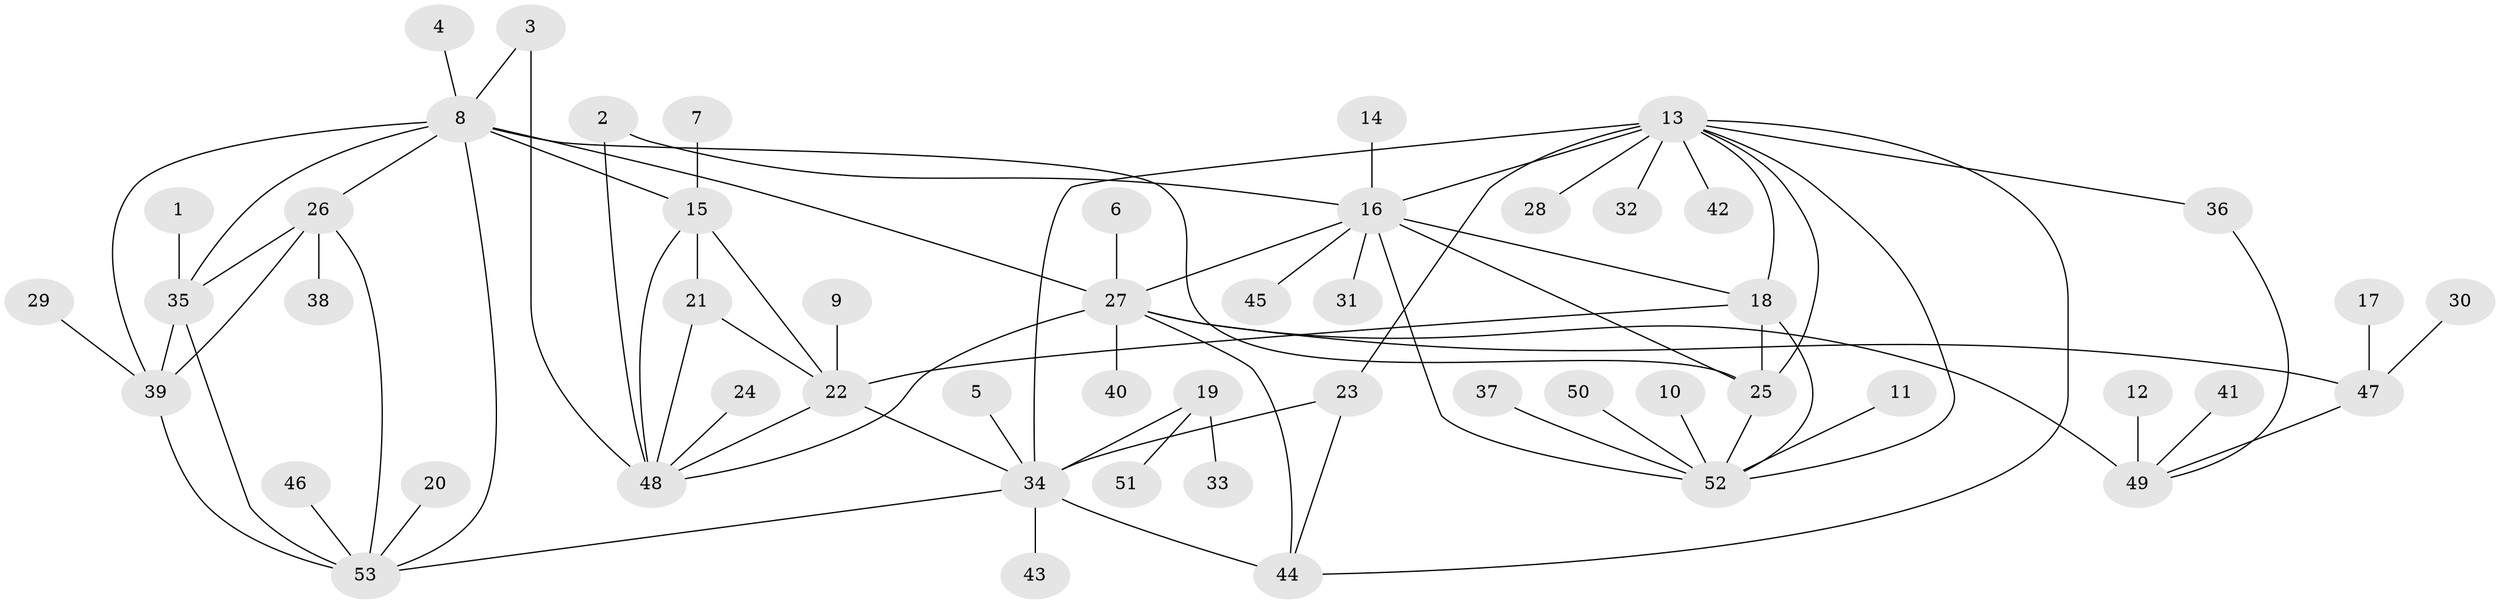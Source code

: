 // original degree distribution, {8: 0.03773584905660377, 5: 0.02830188679245283, 7: 0.0660377358490566, 6: 0.05660377358490566, 10: 0.02830188679245283, 9: 0.02830188679245283, 1: 0.6037735849056604, 2: 0.11320754716981132, 3: 0.02830188679245283, 4: 0.009433962264150943}
// Generated by graph-tools (version 1.1) at 2025/50/03/09/25 03:50:33]
// undirected, 53 vertices, 80 edges
graph export_dot {
graph [start="1"]
  node [color=gray90,style=filled];
  1;
  2;
  3;
  4;
  5;
  6;
  7;
  8;
  9;
  10;
  11;
  12;
  13;
  14;
  15;
  16;
  17;
  18;
  19;
  20;
  21;
  22;
  23;
  24;
  25;
  26;
  27;
  28;
  29;
  30;
  31;
  32;
  33;
  34;
  35;
  36;
  37;
  38;
  39;
  40;
  41;
  42;
  43;
  44;
  45;
  46;
  47;
  48;
  49;
  50;
  51;
  52;
  53;
  1 -- 35 [weight=1.0];
  2 -- 16 [weight=1.0];
  2 -- 48 [weight=1.0];
  3 -- 8 [weight=1.0];
  3 -- 48 [weight=1.0];
  4 -- 8 [weight=1.0];
  5 -- 34 [weight=1.0];
  6 -- 27 [weight=1.0];
  7 -- 15 [weight=1.0];
  8 -- 15 [weight=1.0];
  8 -- 25 [weight=1.0];
  8 -- 26 [weight=1.0];
  8 -- 27 [weight=1.0];
  8 -- 35 [weight=1.0];
  8 -- 39 [weight=1.0];
  8 -- 53 [weight=1.0];
  9 -- 22 [weight=1.0];
  10 -- 52 [weight=1.0];
  11 -- 52 [weight=1.0];
  12 -- 49 [weight=1.0];
  13 -- 16 [weight=1.0];
  13 -- 18 [weight=1.0];
  13 -- 23 [weight=1.0];
  13 -- 25 [weight=1.0];
  13 -- 28 [weight=1.0];
  13 -- 32 [weight=1.0];
  13 -- 34 [weight=2.0];
  13 -- 36 [weight=1.0];
  13 -- 42 [weight=1.0];
  13 -- 44 [weight=1.0];
  13 -- 52 [weight=1.0];
  14 -- 16 [weight=1.0];
  15 -- 21 [weight=2.0];
  15 -- 22 [weight=2.0];
  15 -- 48 [weight=2.0];
  16 -- 18 [weight=1.0];
  16 -- 25 [weight=1.0];
  16 -- 27 [weight=1.0];
  16 -- 31 [weight=1.0];
  16 -- 45 [weight=1.0];
  16 -- 52 [weight=1.0];
  17 -- 47 [weight=1.0];
  18 -- 22 [weight=1.0];
  18 -- 25 [weight=1.0];
  18 -- 52 [weight=1.0];
  19 -- 33 [weight=1.0];
  19 -- 34 [weight=1.0];
  19 -- 51 [weight=1.0];
  20 -- 53 [weight=1.0];
  21 -- 22 [weight=1.0];
  21 -- 48 [weight=1.0];
  22 -- 34 [weight=1.0];
  22 -- 48 [weight=1.0];
  23 -- 34 [weight=2.0];
  23 -- 44 [weight=1.0];
  24 -- 48 [weight=1.0];
  25 -- 52 [weight=1.0];
  26 -- 35 [weight=1.0];
  26 -- 38 [weight=1.0];
  26 -- 39 [weight=1.0];
  26 -- 53 [weight=1.0];
  27 -- 40 [weight=1.0];
  27 -- 44 [weight=1.0];
  27 -- 47 [weight=3.0];
  27 -- 48 [weight=1.0];
  27 -- 49 [weight=3.0];
  29 -- 39 [weight=1.0];
  30 -- 47 [weight=1.0];
  34 -- 43 [weight=1.0];
  34 -- 44 [weight=2.0];
  34 -- 53 [weight=1.0];
  35 -- 39 [weight=1.0];
  35 -- 53 [weight=1.0];
  36 -- 49 [weight=1.0];
  37 -- 52 [weight=1.0];
  39 -- 53 [weight=1.0];
  41 -- 49 [weight=1.0];
  46 -- 53 [weight=1.0];
  47 -- 49 [weight=1.0];
  50 -- 52 [weight=1.0];
}
